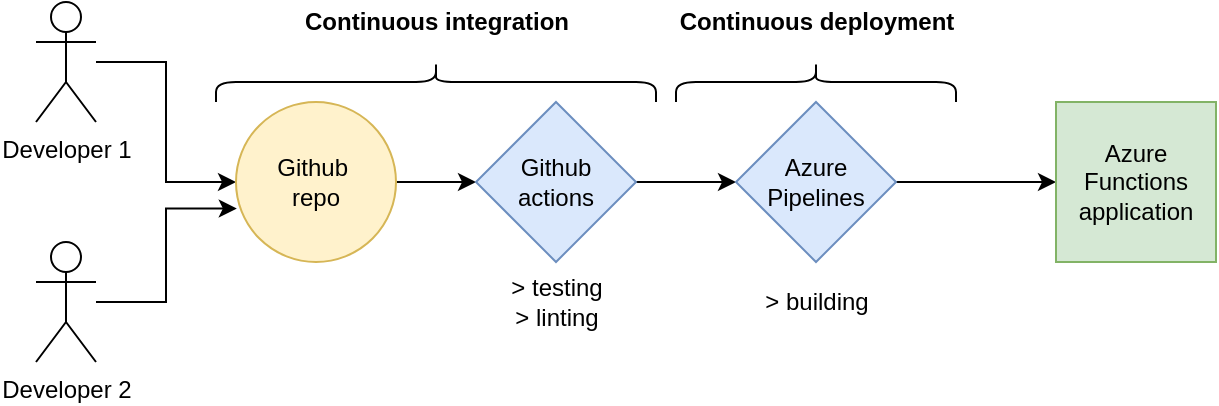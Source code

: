 <mxfile version="15.6.2" type="device"><diagram id="bzLqPuDKaCuWmM1SPlm0" name="Page-1"><mxGraphModel dx="815" dy="439" grid="1" gridSize="10" guides="1" tooltips="1" connect="1" arrows="1" fold="1" page="1" pageScale="1" pageWidth="850" pageHeight="1100" math="0" shadow="0"><root><mxCell id="0"/><mxCell id="1" parent="0"/><mxCell id="_Es5_woytqmkB4ZbWwch-11" style="edgeStyle=orthogonalEdgeStyle;rounded=0;orthogonalLoop=1;jettySize=auto;html=1;" edge="1" parent="1" source="_Es5_woytqmkB4ZbWwch-1" target="_Es5_woytqmkB4ZbWwch-7"><mxGeometry relative="1" as="geometry"/></mxCell><mxCell id="_Es5_woytqmkB4ZbWwch-1" value="Developer 1" style="shape=umlActor;verticalLabelPosition=bottom;verticalAlign=top;html=1;outlineConnect=0;" vertex="1" parent="1"><mxGeometry x="100" y="180" width="30" height="60" as="geometry"/></mxCell><mxCell id="_Es5_woytqmkB4ZbWwch-10" style="edgeStyle=orthogonalEdgeStyle;rounded=0;orthogonalLoop=1;jettySize=auto;html=1;entryX=0.005;entryY=0.666;entryDx=0;entryDy=0;entryPerimeter=0;" edge="1" parent="1" source="_Es5_woytqmkB4ZbWwch-2" target="_Es5_woytqmkB4ZbWwch-7"><mxGeometry relative="1" as="geometry"/></mxCell><mxCell id="_Es5_woytqmkB4ZbWwch-2" value="Developer 2" style="shape=umlActor;verticalLabelPosition=bottom;verticalAlign=top;html=1;outlineConnect=0;" vertex="1" parent="1"><mxGeometry x="100" y="300" width="30" height="60" as="geometry"/></mxCell><mxCell id="_Es5_woytqmkB4ZbWwch-14" style="edgeStyle=orthogonalEdgeStyle;rounded=0;orthogonalLoop=1;jettySize=auto;html=1;entryX=0;entryY=0.5;entryDx=0;entryDy=0;" edge="1" parent="1" source="_Es5_woytqmkB4ZbWwch-7" target="_Es5_woytqmkB4ZbWwch-12"><mxGeometry relative="1" as="geometry"/></mxCell><mxCell id="_Es5_woytqmkB4ZbWwch-7" value="Github&amp;nbsp;&lt;br&gt;repo" style="ellipse;whiteSpace=wrap;html=1;aspect=fixed;fillColor=#fff2cc;strokeColor=#d6b656;" vertex="1" parent="1"><mxGeometry x="200" y="230" width="80" height="80" as="geometry"/></mxCell><mxCell id="_Es5_woytqmkB4ZbWwch-17" style="edgeStyle=orthogonalEdgeStyle;rounded=0;orthogonalLoop=1;jettySize=auto;html=1;entryX=0;entryY=0.5;entryDx=0;entryDy=0;" edge="1" parent="1" source="_Es5_woytqmkB4ZbWwch-12" target="_Es5_woytqmkB4ZbWwch-16"><mxGeometry relative="1" as="geometry"/></mxCell><mxCell id="_Es5_woytqmkB4ZbWwch-12" value="Github&lt;br&gt;actions" style="rhombus;whiteSpace=wrap;html=1;fillColor=#dae8fc;strokeColor=#6c8ebf;" vertex="1" parent="1"><mxGeometry x="320" y="230" width="80" height="80" as="geometry"/></mxCell><mxCell id="_Es5_woytqmkB4ZbWwch-13" value="&amp;gt; testing&lt;br&gt;&amp;gt; linting" style="text;html=1;align=center;verticalAlign=middle;resizable=0;points=[];autosize=1;strokeColor=none;fillColor=none;" vertex="1" parent="1"><mxGeometry x="330" y="315" width="60" height="30" as="geometry"/></mxCell><mxCell id="_Es5_woytqmkB4ZbWwch-15" value="&lt;b&gt;Continuous integration&lt;/b&gt;" style="text;html=1;align=center;verticalAlign=middle;resizable=0;points=[];autosize=1;strokeColor=none;fillColor=none;" vertex="1" parent="1"><mxGeometry x="225" y="180" width="150" height="20" as="geometry"/></mxCell><mxCell id="_Es5_woytqmkB4ZbWwch-21" style="edgeStyle=orthogonalEdgeStyle;rounded=0;orthogonalLoop=1;jettySize=auto;html=1;" edge="1" parent="1" source="_Es5_woytqmkB4ZbWwch-16" target="_Es5_woytqmkB4ZbWwch-20"><mxGeometry relative="1" as="geometry"/></mxCell><mxCell id="_Es5_woytqmkB4ZbWwch-16" value="Azure&lt;br&gt;Pipelines" style="rhombus;whiteSpace=wrap;html=1;fillColor=#dae8fc;strokeColor=#6c8ebf;" vertex="1" parent="1"><mxGeometry x="450" y="230" width="80" height="80" as="geometry"/></mxCell><mxCell id="_Es5_woytqmkB4ZbWwch-18" value="&amp;gt; building" style="text;html=1;align=center;verticalAlign=middle;resizable=0;points=[];autosize=1;strokeColor=none;fillColor=none;" vertex="1" parent="1"><mxGeometry x="455" y="320" width="70" height="20" as="geometry"/></mxCell><mxCell id="_Es5_woytqmkB4ZbWwch-19" value="&lt;b&gt;Continuous deployment&lt;/b&gt;" style="text;html=1;align=center;verticalAlign=middle;resizable=0;points=[];autosize=1;strokeColor=none;fillColor=none;" vertex="1" parent="1"><mxGeometry x="415" y="180" width="150" height="20" as="geometry"/></mxCell><mxCell id="_Es5_woytqmkB4ZbWwch-20" value="Azure Functions application" style="whiteSpace=wrap;html=1;aspect=fixed;fillColor=#d5e8d4;strokeColor=#82b366;" vertex="1" parent="1"><mxGeometry x="610" y="230" width="80" height="80" as="geometry"/></mxCell><mxCell id="_Es5_woytqmkB4ZbWwch-22" value="" style="shape=curlyBracket;whiteSpace=wrap;html=1;rounded=1;flipH=1;rotation=-90;" vertex="1" parent="1"><mxGeometry x="290" y="110" width="20" height="220" as="geometry"/></mxCell><mxCell id="_Es5_woytqmkB4ZbWwch-23" value="" style="shape=curlyBracket;whiteSpace=wrap;html=1;rounded=1;flipH=1;rotation=-90;" vertex="1" parent="1"><mxGeometry x="480" y="150" width="20" height="140" as="geometry"/></mxCell></root></mxGraphModel></diagram></mxfile>